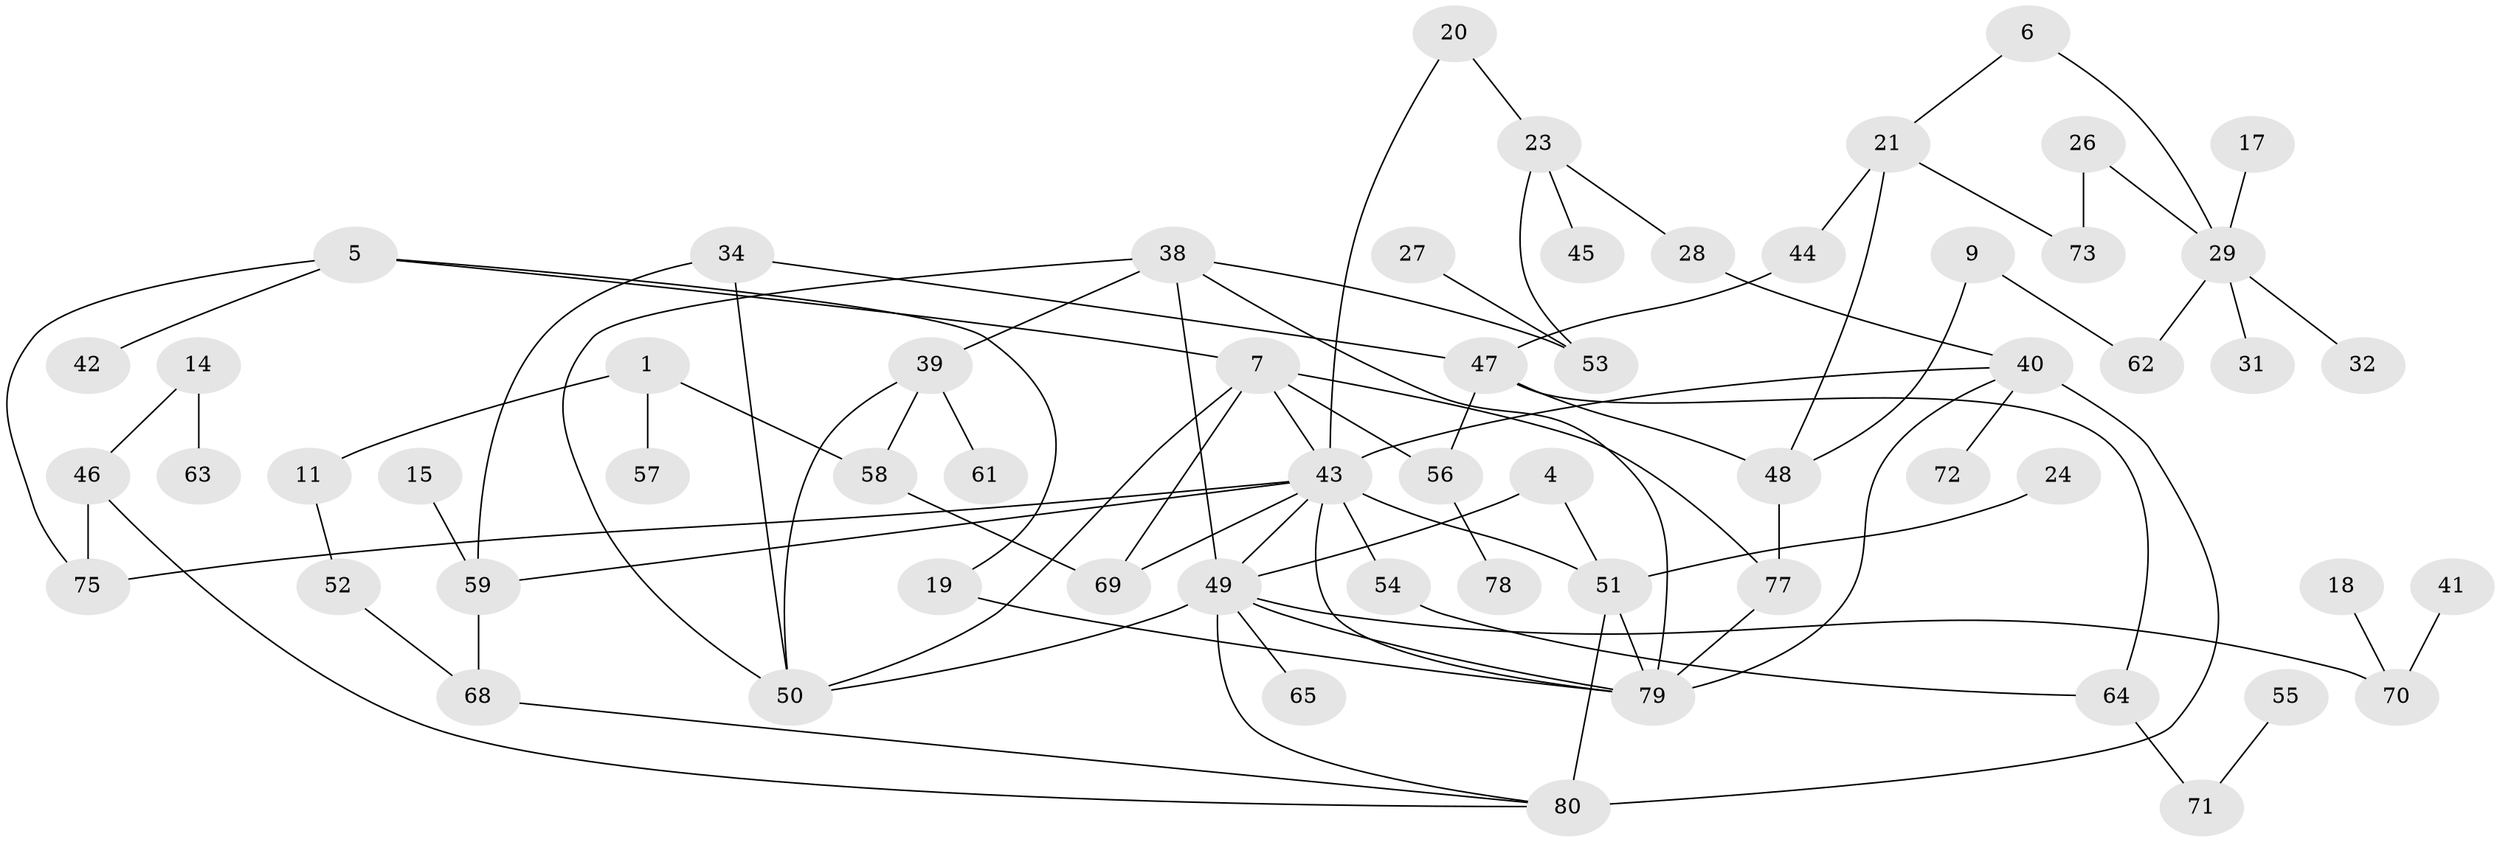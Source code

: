 // original degree distribution, {3: 0.19696969696969696, 1: 0.2878787878787879, 4: 0.12121212121212122, 0: 0.12121212121212122, 5: 0.030303030303030304, 2: 0.19696969696969696, 6: 0.045454545454545456}
// Generated by graph-tools (version 1.1) at 2025/35/03/04/25 23:35:46]
// undirected, 61 vertices, 87 edges
graph export_dot {
  node [color=gray90,style=filled];
  1;
  4;
  5;
  6;
  7;
  9;
  11;
  14;
  15;
  17;
  18;
  19;
  20;
  21;
  23;
  24;
  26;
  27;
  28;
  29;
  31;
  32;
  34;
  38;
  39;
  40;
  41;
  42;
  43;
  44;
  45;
  46;
  47;
  48;
  49;
  50;
  51;
  52;
  53;
  54;
  55;
  56;
  57;
  58;
  59;
  61;
  62;
  63;
  64;
  65;
  68;
  69;
  70;
  71;
  72;
  73;
  75;
  77;
  78;
  79;
  80;
  1 -- 11 [weight=1.0];
  1 -- 57 [weight=1.0];
  1 -- 58 [weight=1.0];
  4 -- 49 [weight=1.0];
  4 -- 51 [weight=1.0];
  5 -- 7 [weight=1.0];
  5 -- 19 [weight=1.0];
  5 -- 42 [weight=1.0];
  5 -- 75 [weight=1.0];
  6 -- 21 [weight=1.0];
  6 -- 29 [weight=1.0];
  7 -- 43 [weight=1.0];
  7 -- 50 [weight=1.0];
  7 -- 56 [weight=1.0];
  7 -- 69 [weight=1.0];
  7 -- 77 [weight=1.0];
  9 -- 48 [weight=1.0];
  9 -- 62 [weight=1.0];
  11 -- 52 [weight=1.0];
  14 -- 46 [weight=1.0];
  14 -- 63 [weight=1.0];
  15 -- 59 [weight=1.0];
  17 -- 29 [weight=1.0];
  18 -- 70 [weight=1.0];
  19 -- 79 [weight=1.0];
  20 -- 23 [weight=1.0];
  20 -- 43 [weight=1.0];
  21 -- 44 [weight=1.0];
  21 -- 48 [weight=2.0];
  21 -- 73 [weight=1.0];
  23 -- 28 [weight=1.0];
  23 -- 45 [weight=1.0];
  23 -- 53 [weight=1.0];
  24 -- 51 [weight=1.0];
  26 -- 29 [weight=1.0];
  26 -- 73 [weight=1.0];
  27 -- 53 [weight=1.0];
  28 -- 40 [weight=1.0];
  29 -- 31 [weight=1.0];
  29 -- 32 [weight=1.0];
  29 -- 62 [weight=1.0];
  34 -- 47 [weight=1.0];
  34 -- 50 [weight=1.0];
  34 -- 59 [weight=1.0];
  38 -- 39 [weight=1.0];
  38 -- 49 [weight=1.0];
  38 -- 50 [weight=1.0];
  38 -- 53 [weight=1.0];
  38 -- 79 [weight=1.0];
  39 -- 50 [weight=1.0];
  39 -- 58 [weight=1.0];
  39 -- 61 [weight=1.0];
  40 -- 43 [weight=1.0];
  40 -- 72 [weight=1.0];
  40 -- 79 [weight=1.0];
  40 -- 80 [weight=1.0];
  41 -- 70 [weight=1.0];
  43 -- 49 [weight=1.0];
  43 -- 51 [weight=1.0];
  43 -- 54 [weight=1.0];
  43 -- 59 [weight=1.0];
  43 -- 69 [weight=1.0];
  43 -- 75 [weight=1.0];
  43 -- 79 [weight=1.0];
  44 -- 47 [weight=1.0];
  46 -- 75 [weight=1.0];
  46 -- 80 [weight=1.0];
  47 -- 48 [weight=1.0];
  47 -- 56 [weight=1.0];
  47 -- 64 [weight=1.0];
  48 -- 77 [weight=1.0];
  49 -- 50 [weight=1.0];
  49 -- 65 [weight=1.0];
  49 -- 70 [weight=2.0];
  49 -- 79 [weight=1.0];
  49 -- 80 [weight=1.0];
  51 -- 79 [weight=1.0];
  51 -- 80 [weight=3.0];
  52 -- 68 [weight=1.0];
  54 -- 64 [weight=1.0];
  55 -- 71 [weight=1.0];
  56 -- 78 [weight=1.0];
  58 -- 69 [weight=1.0];
  59 -- 68 [weight=2.0];
  64 -- 71 [weight=1.0];
  68 -- 80 [weight=1.0];
  77 -- 79 [weight=1.0];
}
